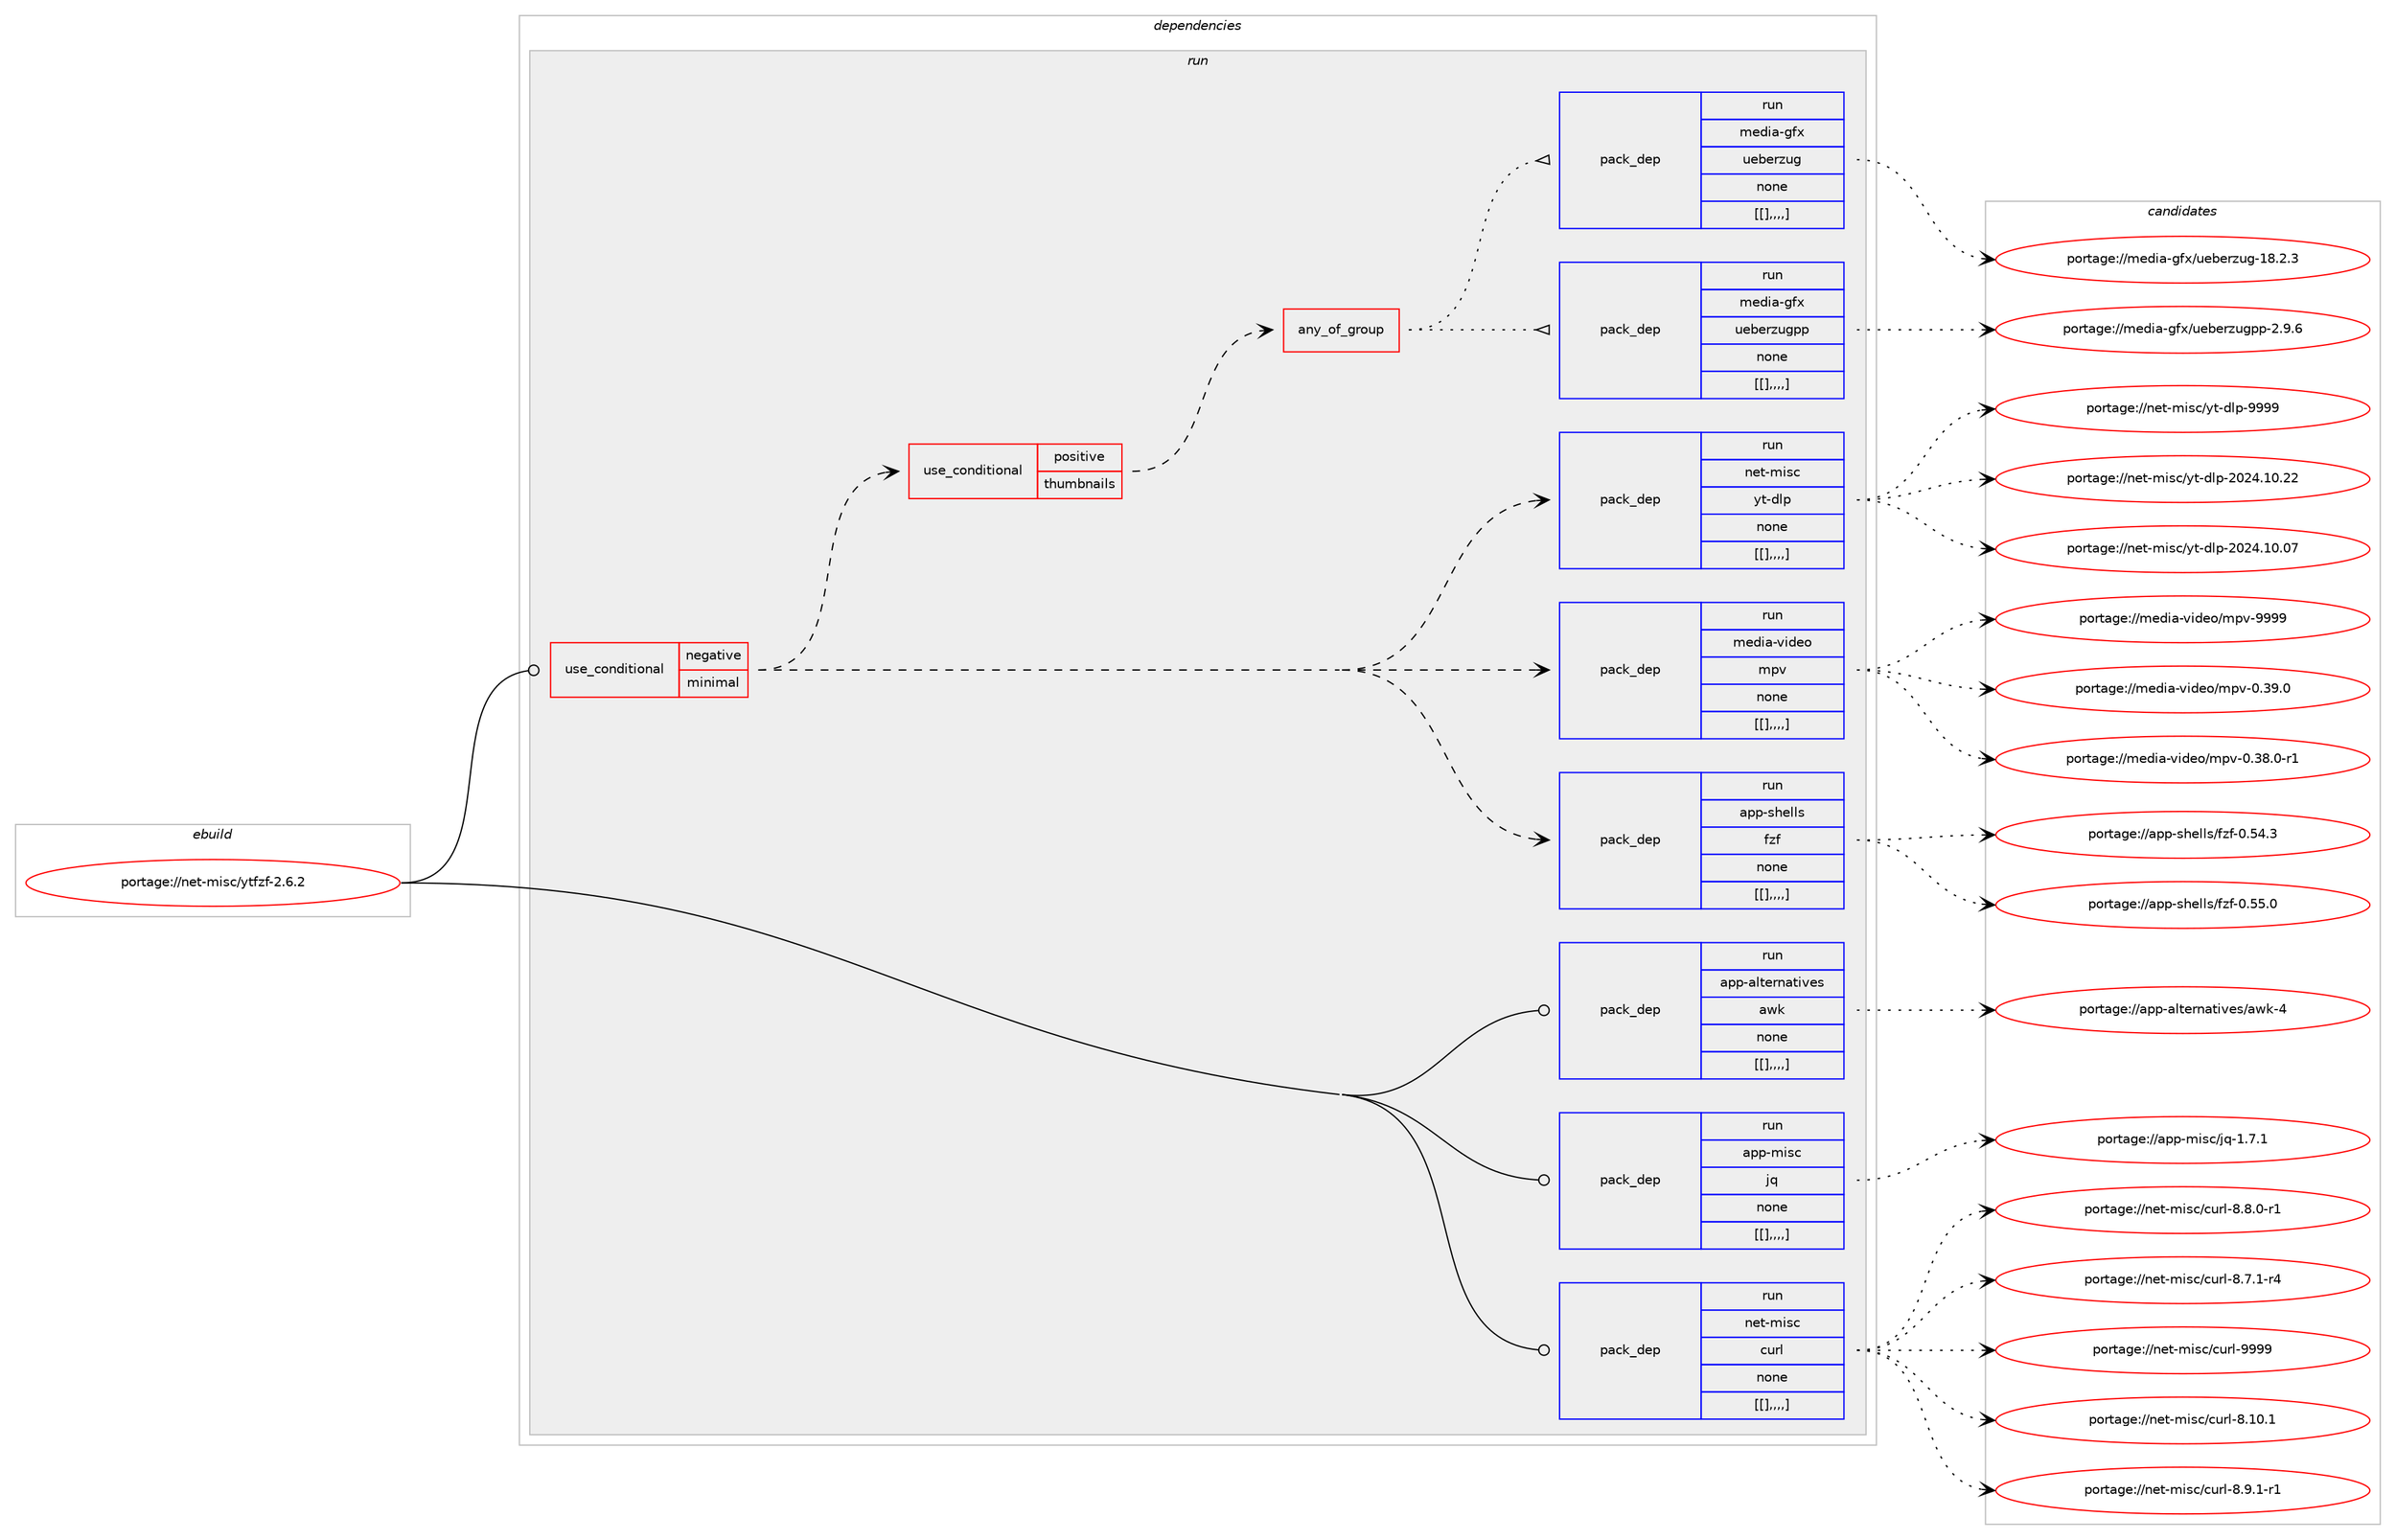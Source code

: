 digraph prolog {

# *************
# Graph options
# *************

newrank=true;
concentrate=true;
compound=true;
graph [rankdir=LR,fontname=Helvetica,fontsize=10,ranksep=1.5];#, ranksep=2.5, nodesep=0.2];
edge  [arrowhead=vee];
node  [fontname=Helvetica,fontsize=10];

# **********
# The ebuild
# **********

subgraph cluster_leftcol {
color=gray;
label=<<i>ebuild</i>>;
id [label="portage://net-misc/ytfzf-2.6.2", color=red, width=4, href="../net-misc/ytfzf-2.6.2.svg"];
}

# ****************
# The dependencies
# ****************

subgraph cluster_midcol {
color=gray;
label=<<i>dependencies</i>>;
subgraph cluster_compile {
fillcolor="#eeeeee";
style=filled;
label=<<i>compile</i>>;
}
subgraph cluster_compileandrun {
fillcolor="#eeeeee";
style=filled;
label=<<i>compile and run</i>>;
}
subgraph cluster_run {
fillcolor="#eeeeee";
style=filled;
label=<<i>run</i>>;
subgraph cond96 {
dependency413 [label=<<TABLE BORDER="0" CELLBORDER="1" CELLSPACING="0" CELLPADDING="4"><TR><TD ROWSPAN="3" CELLPADDING="10">use_conditional</TD></TR><TR><TD>negative</TD></TR><TR><TD>minimal</TD></TR></TABLE>>, shape=none, color=red];
subgraph pack314 {
dependency414 [label=<<TABLE BORDER="0" CELLBORDER="1" CELLSPACING="0" CELLPADDING="4" WIDTH="220"><TR><TD ROWSPAN="6" CELLPADDING="30">pack_dep</TD></TR><TR><TD WIDTH="110">run</TD></TR><TR><TD>app-shells</TD></TR><TR><TD>fzf</TD></TR><TR><TD>none</TD></TR><TR><TD>[[],,,,]</TD></TR></TABLE>>, shape=none, color=blue];
}
dependency413:e -> dependency414:w [weight=20,style="dashed",arrowhead="vee"];
subgraph pack315 {
dependency415 [label=<<TABLE BORDER="0" CELLBORDER="1" CELLSPACING="0" CELLPADDING="4" WIDTH="220"><TR><TD ROWSPAN="6" CELLPADDING="30">pack_dep</TD></TR><TR><TD WIDTH="110">run</TD></TR><TR><TD>media-video</TD></TR><TR><TD>mpv</TD></TR><TR><TD>none</TD></TR><TR><TD>[[],,,,]</TD></TR></TABLE>>, shape=none, color=blue];
}
dependency413:e -> dependency415:w [weight=20,style="dashed",arrowhead="vee"];
subgraph pack316 {
dependency416 [label=<<TABLE BORDER="0" CELLBORDER="1" CELLSPACING="0" CELLPADDING="4" WIDTH="220"><TR><TD ROWSPAN="6" CELLPADDING="30">pack_dep</TD></TR><TR><TD WIDTH="110">run</TD></TR><TR><TD>net-misc</TD></TR><TR><TD>yt-dlp</TD></TR><TR><TD>none</TD></TR><TR><TD>[[],,,,]</TD></TR></TABLE>>, shape=none, color=blue];
}
dependency413:e -> dependency416:w [weight=20,style="dashed",arrowhead="vee"];
subgraph cond97 {
dependency417 [label=<<TABLE BORDER="0" CELLBORDER="1" CELLSPACING="0" CELLPADDING="4"><TR><TD ROWSPAN="3" CELLPADDING="10">use_conditional</TD></TR><TR><TD>positive</TD></TR><TR><TD>thumbnails</TD></TR></TABLE>>, shape=none, color=red];
subgraph any5 {
dependency418 [label=<<TABLE BORDER="0" CELLBORDER="1" CELLSPACING="0" CELLPADDING="4"><TR><TD CELLPADDING="10">any_of_group</TD></TR></TABLE>>, shape=none, color=red];subgraph pack317 {
dependency419 [label=<<TABLE BORDER="0" CELLBORDER="1" CELLSPACING="0" CELLPADDING="4" WIDTH="220"><TR><TD ROWSPAN="6" CELLPADDING="30">pack_dep</TD></TR><TR><TD WIDTH="110">run</TD></TR><TR><TD>media-gfx</TD></TR><TR><TD>ueberzugpp</TD></TR><TR><TD>none</TD></TR><TR><TD>[[],,,,]</TD></TR></TABLE>>, shape=none, color=blue];
}
dependency418:e -> dependency419:w [weight=20,style="dotted",arrowhead="oinv"];
subgraph pack318 {
dependency420 [label=<<TABLE BORDER="0" CELLBORDER="1" CELLSPACING="0" CELLPADDING="4" WIDTH="220"><TR><TD ROWSPAN="6" CELLPADDING="30">pack_dep</TD></TR><TR><TD WIDTH="110">run</TD></TR><TR><TD>media-gfx</TD></TR><TR><TD>ueberzug</TD></TR><TR><TD>none</TD></TR><TR><TD>[[],,,,]</TD></TR></TABLE>>, shape=none, color=blue];
}
dependency418:e -> dependency420:w [weight=20,style="dotted",arrowhead="oinv"];
}
dependency417:e -> dependency418:w [weight=20,style="dashed",arrowhead="vee"];
}
dependency413:e -> dependency417:w [weight=20,style="dashed",arrowhead="vee"];
}
id:e -> dependency413:w [weight=20,style="solid",arrowhead="odot"];
subgraph pack319 {
dependency421 [label=<<TABLE BORDER="0" CELLBORDER="1" CELLSPACING="0" CELLPADDING="4" WIDTH="220"><TR><TD ROWSPAN="6" CELLPADDING="30">pack_dep</TD></TR><TR><TD WIDTH="110">run</TD></TR><TR><TD>app-alternatives</TD></TR><TR><TD>awk</TD></TR><TR><TD>none</TD></TR><TR><TD>[[],,,,]</TD></TR></TABLE>>, shape=none, color=blue];
}
id:e -> dependency421:w [weight=20,style="solid",arrowhead="odot"];
subgraph pack320 {
dependency422 [label=<<TABLE BORDER="0" CELLBORDER="1" CELLSPACING="0" CELLPADDING="4" WIDTH="220"><TR><TD ROWSPAN="6" CELLPADDING="30">pack_dep</TD></TR><TR><TD WIDTH="110">run</TD></TR><TR><TD>app-misc</TD></TR><TR><TD>jq</TD></TR><TR><TD>none</TD></TR><TR><TD>[[],,,,]</TD></TR></TABLE>>, shape=none, color=blue];
}
id:e -> dependency422:w [weight=20,style="solid",arrowhead="odot"];
subgraph pack321 {
dependency423 [label=<<TABLE BORDER="0" CELLBORDER="1" CELLSPACING="0" CELLPADDING="4" WIDTH="220"><TR><TD ROWSPAN="6" CELLPADDING="30">pack_dep</TD></TR><TR><TD WIDTH="110">run</TD></TR><TR><TD>net-misc</TD></TR><TR><TD>curl</TD></TR><TR><TD>none</TD></TR><TR><TD>[[],,,,]</TD></TR></TABLE>>, shape=none, color=blue];
}
id:e -> dependency423:w [weight=20,style="solid",arrowhead="odot"];
}
}

# **************
# The candidates
# **************

subgraph cluster_choices {
rank=same;
color=gray;
label=<<i>candidates</i>>;

subgraph choice314 {
color=black;
nodesep=1;
choice97112112451151041011081081154710212210245484653534648 [label="portage://app-shells/fzf-0.55.0", color=red, width=4,href="../app-shells/fzf-0.55.0.svg"];
choice97112112451151041011081081154710212210245484653524651 [label="portage://app-shells/fzf-0.54.3", color=red, width=4,href="../app-shells/fzf-0.54.3.svg"];
dependency414:e -> choice97112112451151041011081081154710212210245484653534648:w [style=dotted,weight="100"];
dependency414:e -> choice97112112451151041011081081154710212210245484653524651:w [style=dotted,weight="100"];
}
subgraph choice315 {
color=black;
nodesep=1;
choice1091011001059745118105100101111471091121184557575757 [label="portage://media-video/mpv-9999", color=red, width=4,href="../media-video/mpv-9999.svg"];
choice10910110010597451181051001011114710911211845484651574648 [label="portage://media-video/mpv-0.39.0", color=red, width=4,href="../media-video/mpv-0.39.0.svg"];
choice109101100105974511810510010111147109112118454846515646484511449 [label="portage://media-video/mpv-0.38.0-r1", color=red, width=4,href="../media-video/mpv-0.38.0-r1.svg"];
dependency415:e -> choice1091011001059745118105100101111471091121184557575757:w [style=dotted,weight="100"];
dependency415:e -> choice10910110010597451181051001011114710911211845484651574648:w [style=dotted,weight="100"];
dependency415:e -> choice109101100105974511810510010111147109112118454846515646484511449:w [style=dotted,weight="100"];
}
subgraph choice316 {
color=black;
nodesep=1;
choice110101116451091051159947121116451001081124557575757 [label="portage://net-misc/yt-dlp-9999", color=red, width=4,href="../net-misc/yt-dlp-9999.svg"];
choice110101116451091051159947121116451001081124550485052464948465050 [label="portage://net-misc/yt-dlp-2024.10.22", color=red, width=4,href="../net-misc/yt-dlp-2024.10.22.svg"];
choice110101116451091051159947121116451001081124550485052464948464855 [label="portage://net-misc/yt-dlp-2024.10.07", color=red, width=4,href="../net-misc/yt-dlp-2024.10.07.svg"];
dependency416:e -> choice110101116451091051159947121116451001081124557575757:w [style=dotted,weight="100"];
dependency416:e -> choice110101116451091051159947121116451001081124550485052464948465050:w [style=dotted,weight="100"];
dependency416:e -> choice110101116451091051159947121116451001081124550485052464948464855:w [style=dotted,weight="100"];
}
subgraph choice317 {
color=black;
nodesep=1;
choice10910110010597451031021204711710198101114122117103112112455046574654 [label="portage://media-gfx/ueberzugpp-2.9.6", color=red, width=4,href="../media-gfx/ueberzugpp-2.9.6.svg"];
dependency419:e -> choice10910110010597451031021204711710198101114122117103112112455046574654:w [style=dotted,weight="100"];
}
subgraph choice318 {
color=black;
nodesep=1;
choice1091011001059745103102120471171019810111412211710345495646504651 [label="portage://media-gfx/ueberzug-18.2.3", color=red, width=4,href="../media-gfx/ueberzug-18.2.3.svg"];
dependency420:e -> choice1091011001059745103102120471171019810111412211710345495646504651:w [style=dotted,weight="100"];
}
subgraph choice319 {
color=black;
nodesep=1;
choice9711211245971081161011141109711610511810111547971191074552 [label="portage://app-alternatives/awk-4", color=red, width=4,href="../app-alternatives/awk-4.svg"];
dependency421:e -> choice9711211245971081161011141109711610511810111547971191074552:w [style=dotted,weight="100"];
}
subgraph choice320 {
color=black;
nodesep=1;
choice97112112451091051159947106113454946554649 [label="portage://app-misc/jq-1.7.1", color=red, width=4,href="../app-misc/jq-1.7.1.svg"];
dependency422:e -> choice97112112451091051159947106113454946554649:w [style=dotted,weight="100"];
}
subgraph choice321 {
color=black;
nodesep=1;
choice110101116451091051159947991171141084557575757 [label="portage://net-misc/curl-9999", color=red, width=4,href="../net-misc/curl-9999.svg"];
choice1101011164510910511599479911711410845564649484649 [label="portage://net-misc/curl-8.10.1", color=red, width=4,href="../net-misc/curl-8.10.1.svg"];
choice110101116451091051159947991171141084556465746494511449 [label="portage://net-misc/curl-8.9.1-r1", color=red, width=4,href="../net-misc/curl-8.9.1-r1.svg"];
choice110101116451091051159947991171141084556465646484511449 [label="portage://net-misc/curl-8.8.0-r1", color=red, width=4,href="../net-misc/curl-8.8.0-r1.svg"];
choice110101116451091051159947991171141084556465546494511452 [label="portage://net-misc/curl-8.7.1-r4", color=red, width=4,href="../net-misc/curl-8.7.1-r4.svg"];
dependency423:e -> choice110101116451091051159947991171141084557575757:w [style=dotted,weight="100"];
dependency423:e -> choice1101011164510910511599479911711410845564649484649:w [style=dotted,weight="100"];
dependency423:e -> choice110101116451091051159947991171141084556465746494511449:w [style=dotted,weight="100"];
dependency423:e -> choice110101116451091051159947991171141084556465646484511449:w [style=dotted,weight="100"];
dependency423:e -> choice110101116451091051159947991171141084556465546494511452:w [style=dotted,weight="100"];
}
}

}
